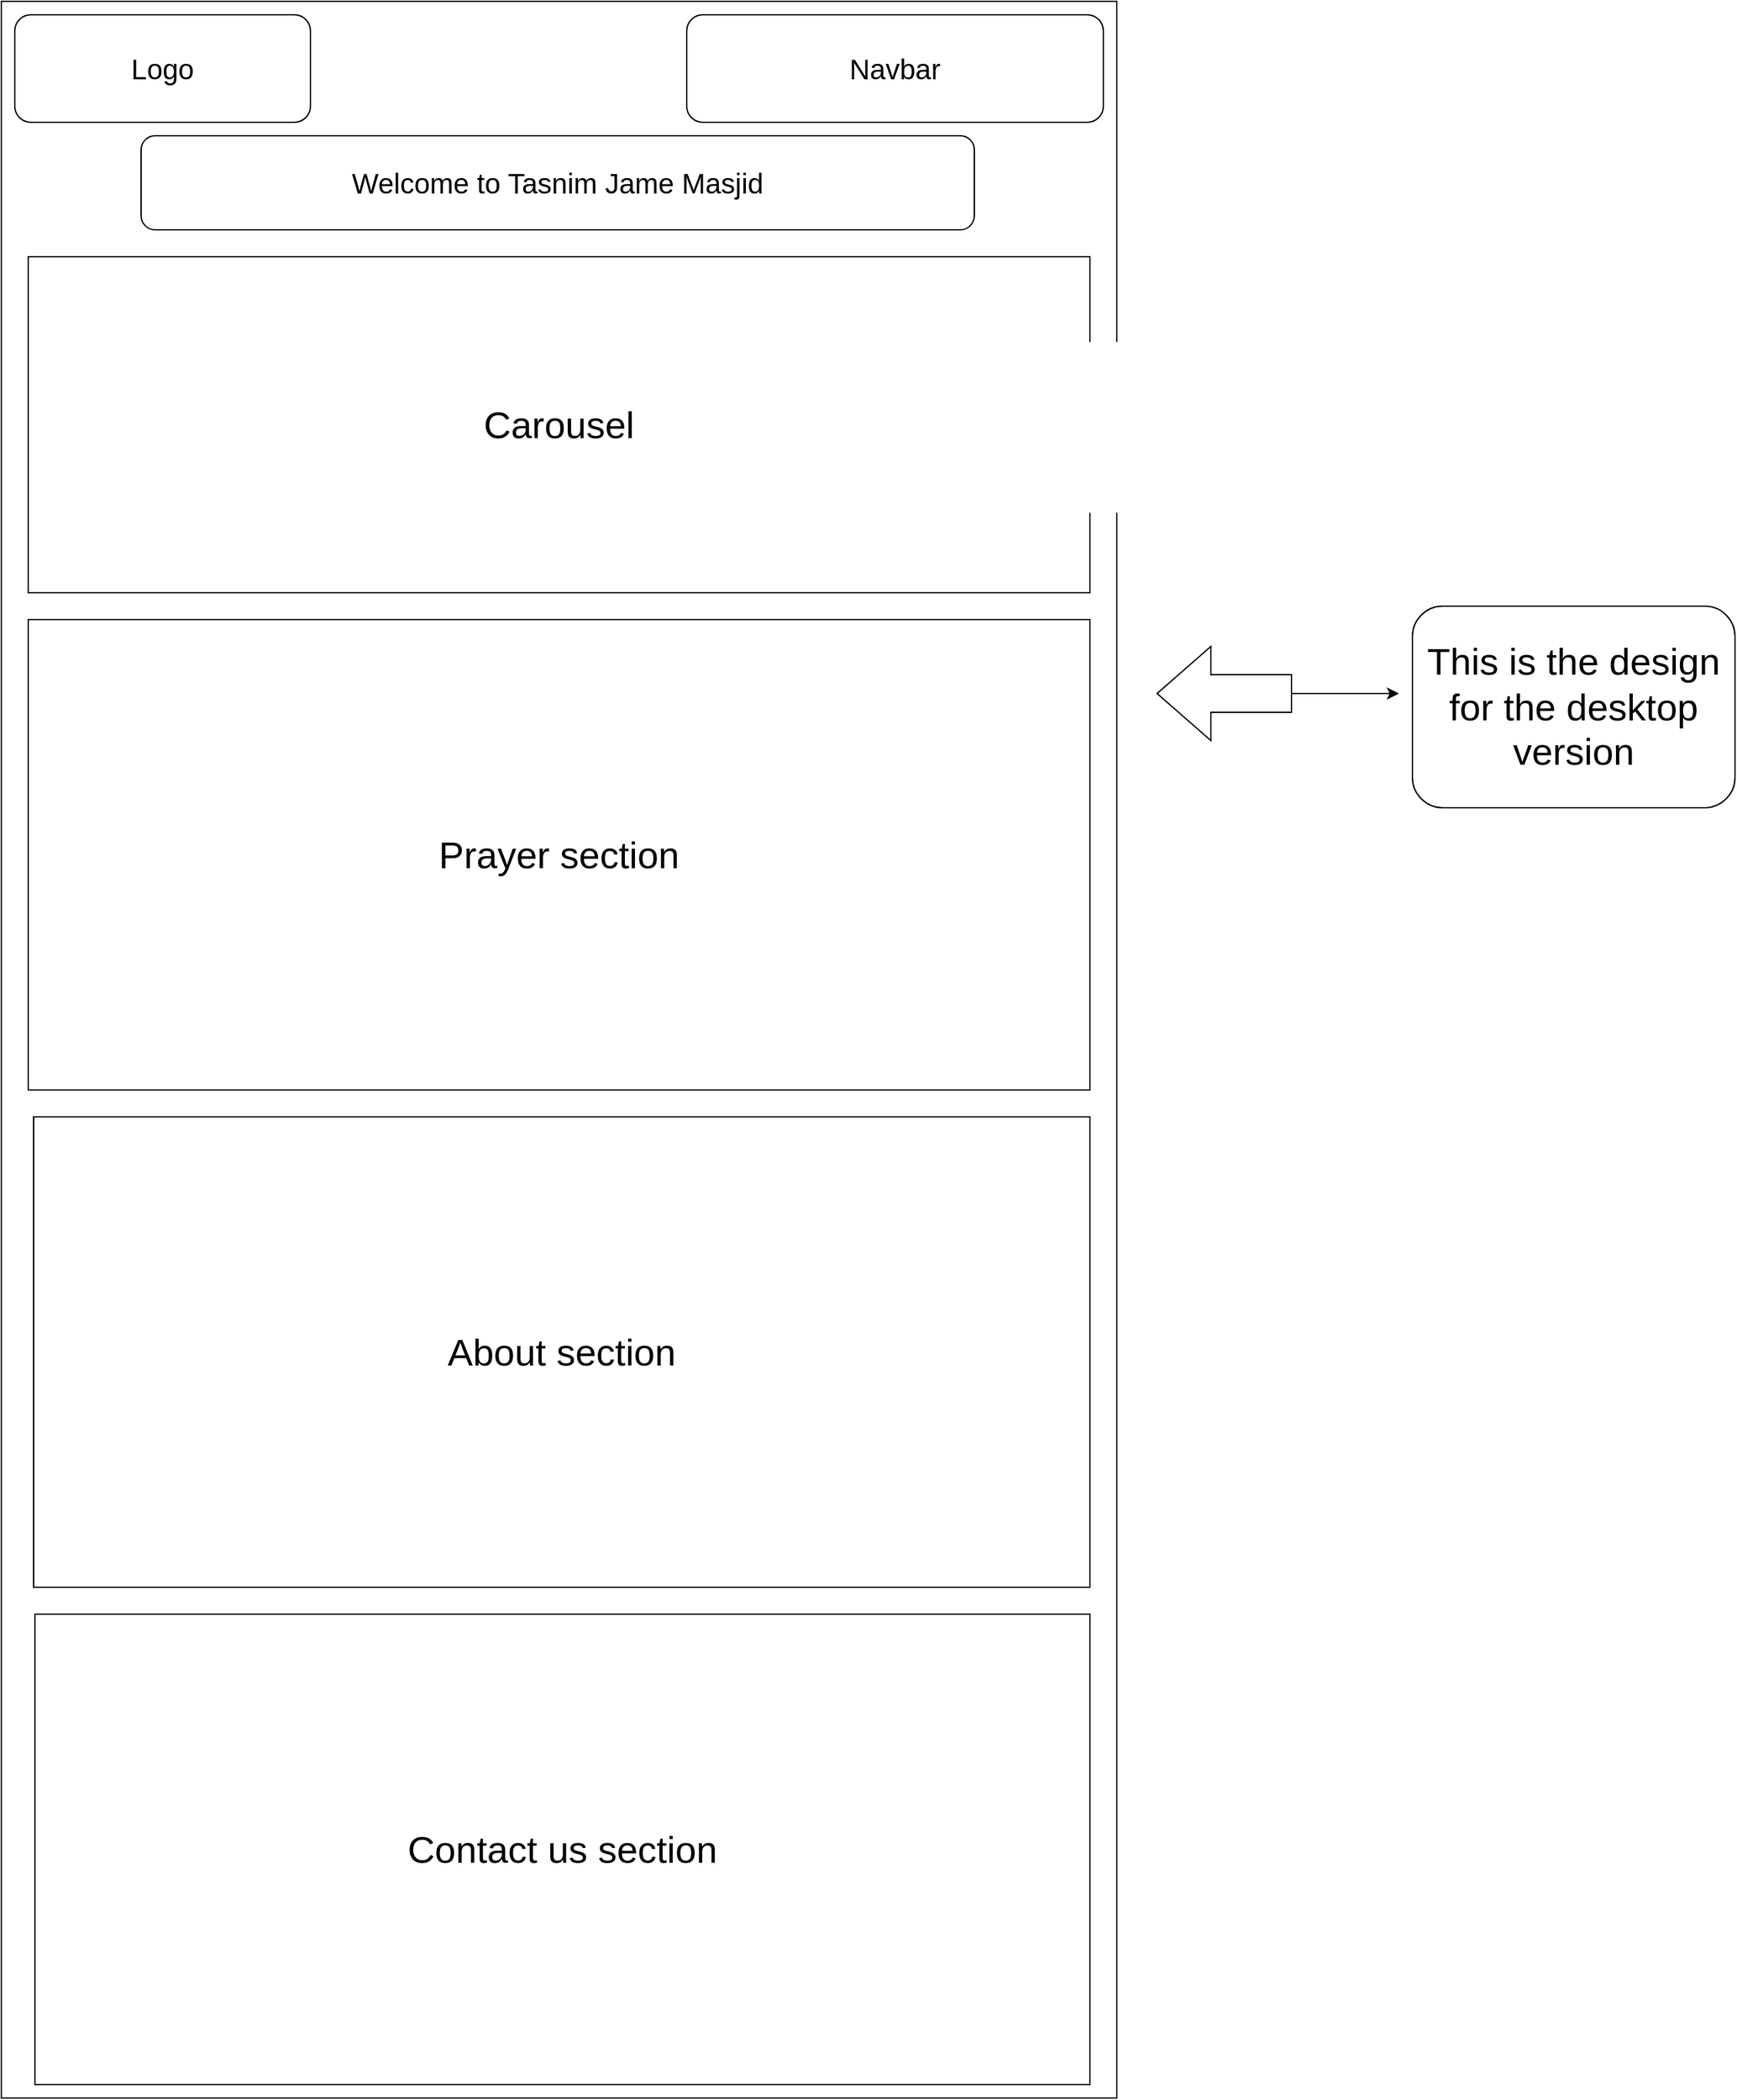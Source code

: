 <mxfile version="17.4.5" type="github">
  <diagram id="4_3KpBHNeJriLDCUcrOW" name="Page-1">
    <mxGraphModel dx="2844" dy="1524" grid="1" gridSize="10" guides="1" tooltips="1" connect="1" arrows="1" fold="1" page="1" pageScale="1" pageWidth="827" pageHeight="1169" math="0" shadow="0">
      <root>
        <mxCell id="0" />
        <mxCell id="1" parent="0" />
        <mxCell id="CsPo1RQA9-mQseL0Hiie-1" value="" style="rounded=0;whiteSpace=wrap;html=1;" vertex="1" parent="1">
          <mxGeometry width="830" height="1560" as="geometry" />
        </mxCell>
        <mxCell id="CsPo1RQA9-mQseL0Hiie-2" value="&lt;font style=&quot;font-size: 21px&quot;&gt;Logo&lt;/font&gt;" style="rounded=1;whiteSpace=wrap;html=1;" vertex="1" parent="1">
          <mxGeometry x="10" y="10" width="220" height="80" as="geometry" />
        </mxCell>
        <mxCell id="CsPo1RQA9-mQseL0Hiie-3" value="Navbar" style="rounded=1;whiteSpace=wrap;html=1;fontSize=21;" vertex="1" parent="1">
          <mxGeometry x="510" y="10" width="310" height="80" as="geometry" />
        </mxCell>
        <mxCell id="CsPo1RQA9-mQseL0Hiie-4" value="Welcome to Tasnim Jame Masjid" style="rounded=1;whiteSpace=wrap;html=1;fontSize=21;" vertex="1" parent="1">
          <mxGeometry x="104" y="100" width="620" height="70" as="geometry" />
        </mxCell>
        <mxCell id="CsPo1RQA9-mQseL0Hiie-5" value="&lt;font style=&quot;font-size: 28px&quot;&gt;Carousel&lt;/font&gt;" style="rounded=0;whiteSpace=wrap;html=1;fontSize=21;" vertex="1" parent="1">
          <mxGeometry x="20" y="190" width="790" height="250" as="geometry" />
        </mxCell>
        <mxCell id="CsPo1RQA9-mQseL0Hiie-6" value="Prayer section" style="rounded=0;whiteSpace=wrap;html=1;fontSize=28;" vertex="1" parent="1">
          <mxGeometry x="20" y="460" width="790" height="350" as="geometry" />
        </mxCell>
        <mxCell id="CsPo1RQA9-mQseL0Hiie-8" value="About section" style="rounded=0;whiteSpace=wrap;html=1;fontSize=28;" vertex="1" parent="1">
          <mxGeometry x="24" y="830" width="786" height="350" as="geometry" />
        </mxCell>
        <mxCell id="CsPo1RQA9-mQseL0Hiie-11" value="" style="edgeStyle=orthogonalEdgeStyle;rounded=0;orthogonalLoop=1;jettySize=auto;html=1;fontSize=28;" edge="1" parent="1" source="CsPo1RQA9-mQseL0Hiie-9">
          <mxGeometry relative="1" as="geometry">
            <mxPoint x="1040" y="515" as="targetPoint" />
          </mxGeometry>
        </mxCell>
        <mxCell id="CsPo1RQA9-mQseL0Hiie-9" value="" style="html=1;shadow=0;dashed=0;align=center;verticalAlign=middle;shape=mxgraph.arrows2.arrow;dy=0.6;dx=40;notch=0;fontSize=28;direction=west;" vertex="1" parent="1">
          <mxGeometry x="860" y="480" width="100" height="70" as="geometry" />
        </mxCell>
        <mxCell id="CsPo1RQA9-mQseL0Hiie-13" value="This is the design for the desktop version" style="rounded=1;whiteSpace=wrap;html=1;fontSize=28;" vertex="1" parent="1">
          <mxGeometry x="1050" y="450" width="240" height="150" as="geometry" />
        </mxCell>
        <mxCell id="CsPo1RQA9-mQseL0Hiie-14" value="Contact us section" style="rounded=0;whiteSpace=wrap;html=1;fontSize=28;" vertex="1" parent="1">
          <mxGeometry x="25" y="1200" width="785" height="350" as="geometry" />
        </mxCell>
      </root>
    </mxGraphModel>
  </diagram>
</mxfile>
